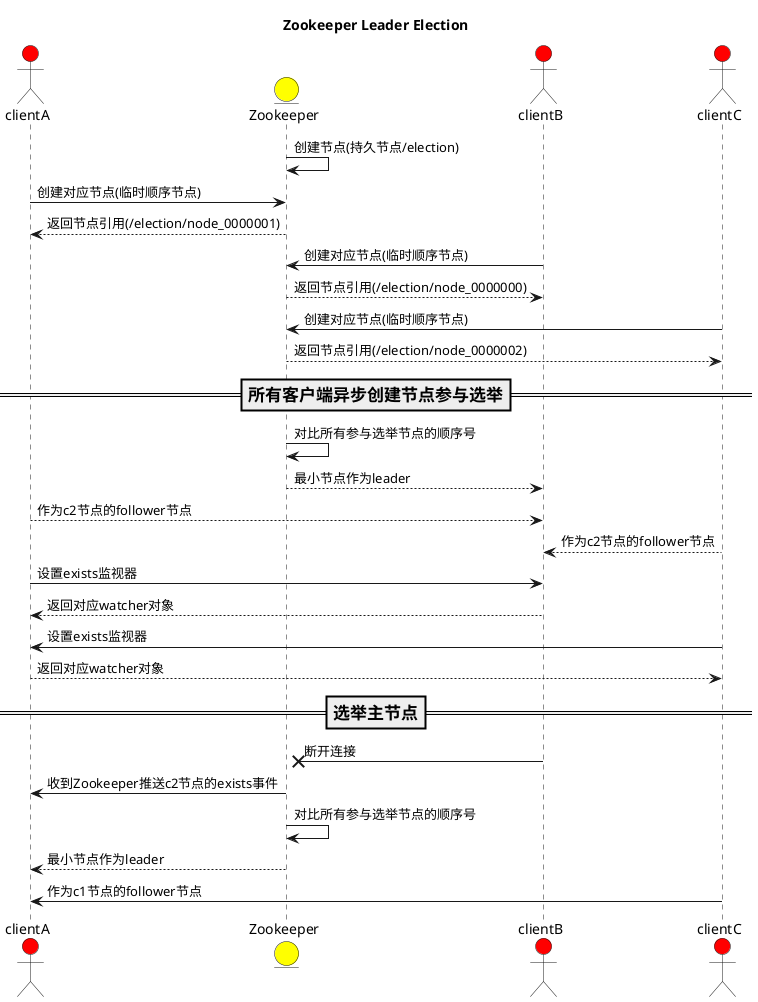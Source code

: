 @startuml

title: Zookeeper Leader Election

actor clientA as c1 #red
entity Zookeeper as s1 #yellow
actor clientB as c2 #red
actor clientC as c3 #red

s1 -> s1 : 创建节点(持久节点/election)
c1 -> s1 : 创建对应节点(临时顺序节点)
s1 --> c1 : 返回节点引用(/election/node_0000001)

c2 -> s1 : 创建对应节点(临时顺序节点)
s1 --> c2 : 返回节点引用(/election/node_0000000)

c3 -> s1 : 创建对应节点(临时顺序节点)
s1 --> c3 : 返回节点引用(/election/node_0000002)

=== 所有客户端异步创建节点参与选举 ==

s1 -> s1: 对比所有参与选举节点的顺序号
s1 --> c2: 最小节点作为leader
c1 --> c2: 作为c2节点的follower节点
c3 --> c2: 作为c2节点的follower节点
c1 -> c2: 设置exists监视器
c2 --> c1:返回对应watcher对象
c3 -> c1: 设置exists监视器
c1 --> c3: 返回对应watcher对象

=== 选举主节点 ==

c2 ->X s1 : 断开连接
s1 -> c1: 收到Zookeeper推送c2节点的exists事件
s1 -> s1: 对比所有参与选举节点的顺序号
s1 --> c1: 最小节点作为leader
c3 -> c1: 作为c1节点的follower节点


@enduml